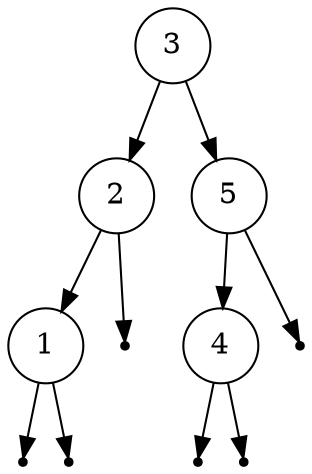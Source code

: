 digraph OBST {
  node [shape=circle];
  "3" -> "2";
  "2" -> "1";
  null0 [shape=point];
  "1" -> null0;
  null1 [shape=point];
  "1" -> null1;
  null2 [shape=point];
  "2" -> null2;
  "3" -> "5";
  "5" -> "4";
  null3 [shape=point];
  "4" -> null3;
  null4 [shape=point];
  "4" -> null4;
  null5 [shape=point];
  "5" -> null5;
}
